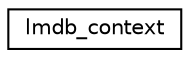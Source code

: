 digraph "Graphical Class Hierarchy"
{
  edge [fontname="Helvetica",fontsize="10",labelfontname="Helvetica",labelfontsize="10"];
  node [fontname="Helvetica",fontsize="10",shape=record];
  rankdir="LR";
  Node0 [label="lmdb_context",height=0.2,width=0.4,color="black", fillcolor="white", style="filled",URL="$structlmdb__context.html"];
}
